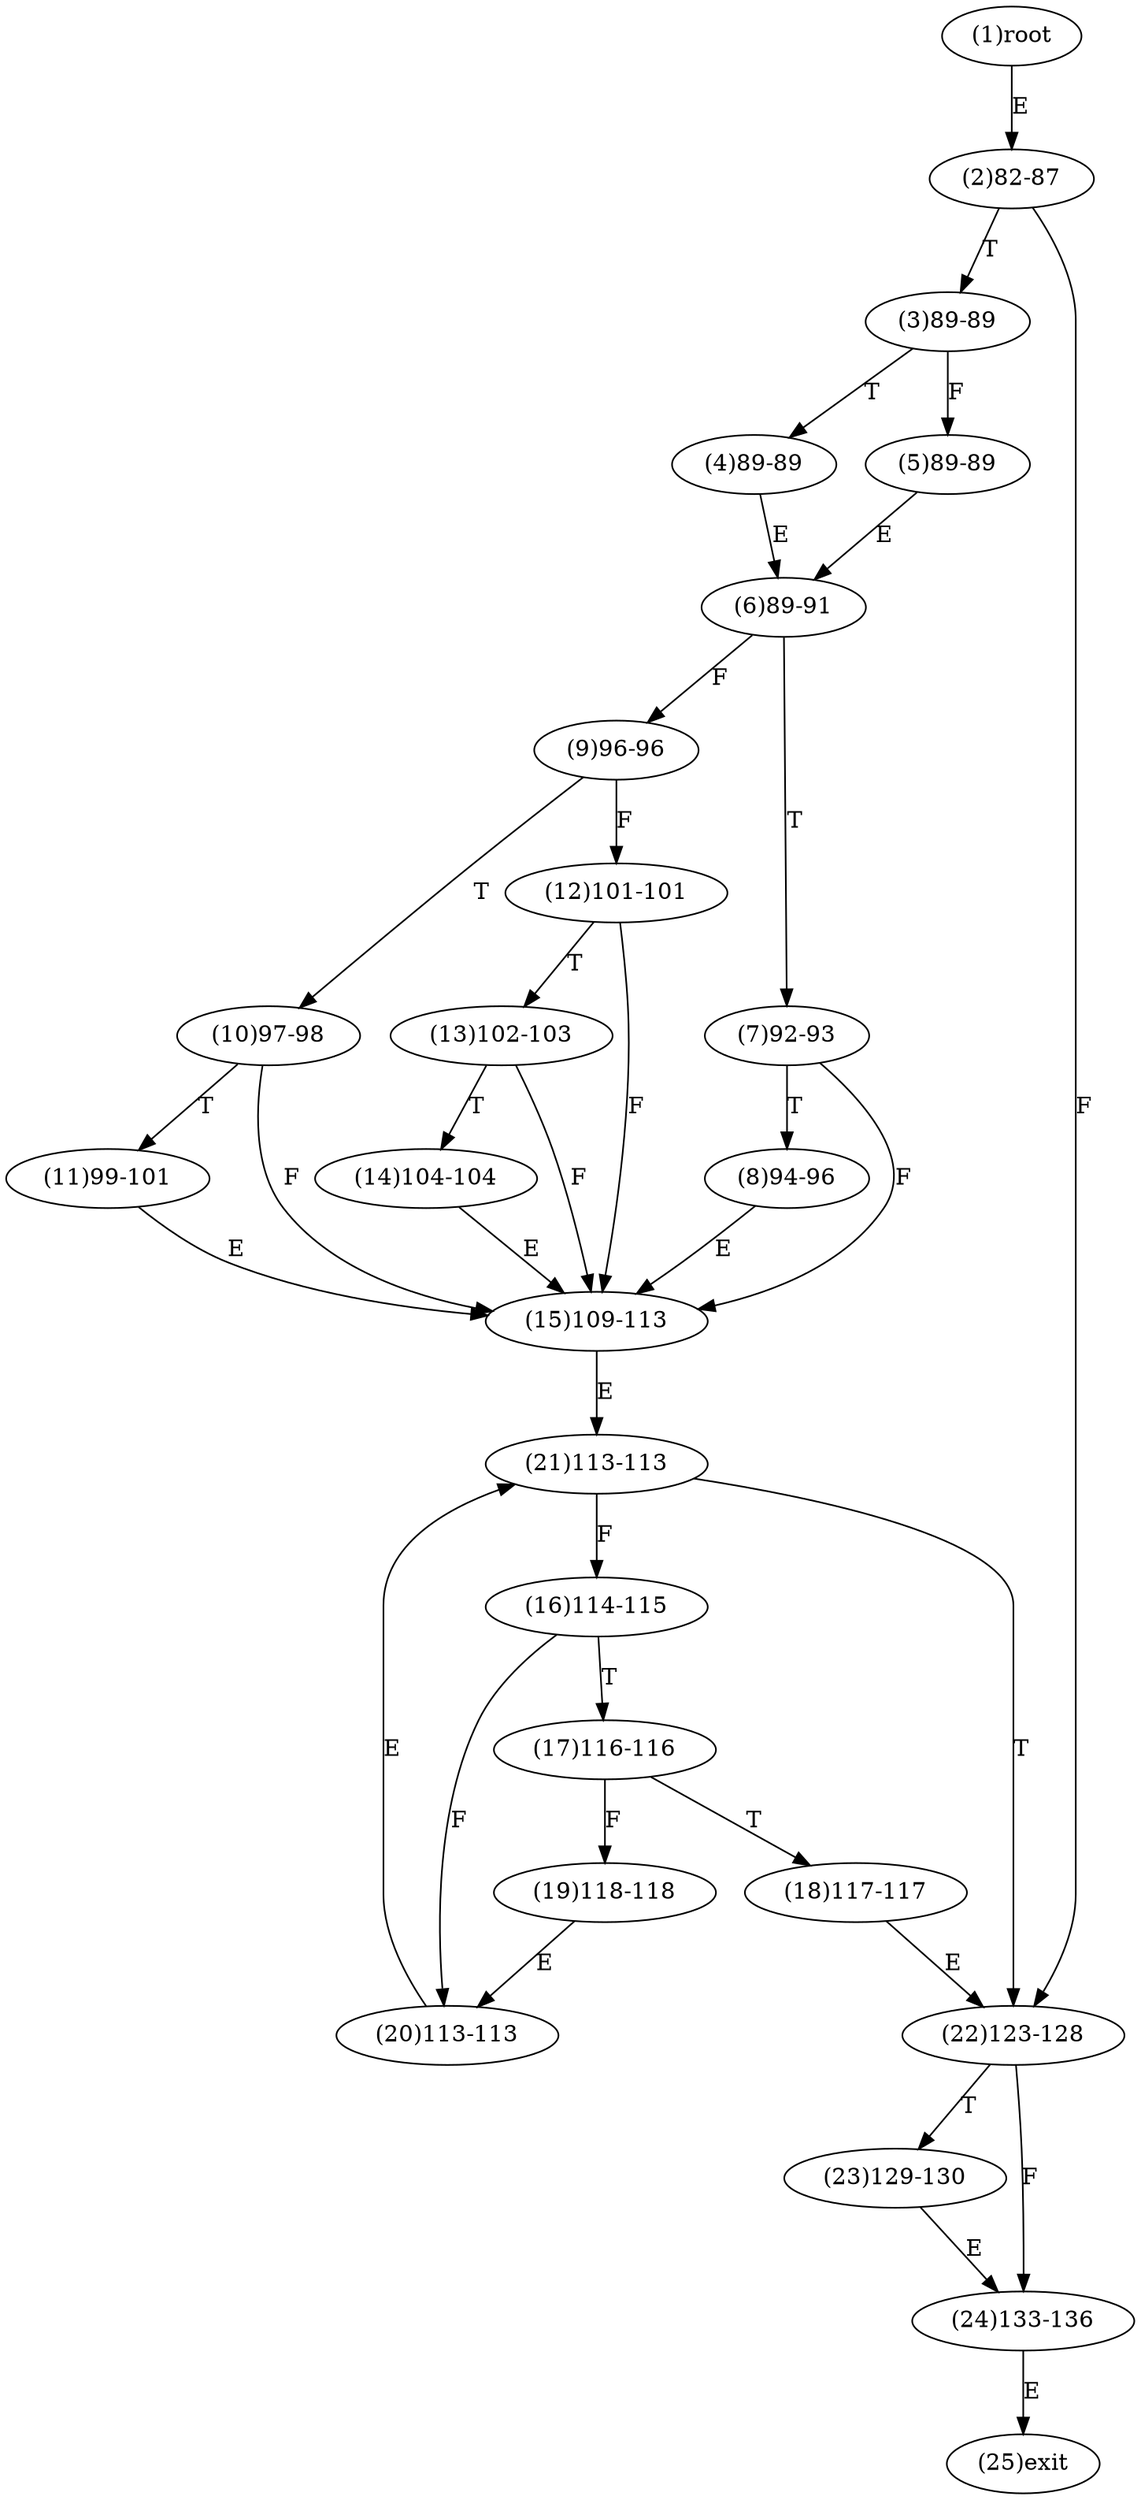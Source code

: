 digraph "" { 
1[ label="(1)root"];
2[ label="(2)82-87"];
3[ label="(3)89-89"];
4[ label="(4)89-89"];
5[ label="(5)89-89"];
6[ label="(6)89-91"];
7[ label="(7)92-93"];
8[ label="(8)94-96"];
9[ label="(9)96-96"];
10[ label="(10)97-98"];
11[ label="(11)99-101"];
12[ label="(12)101-101"];
13[ label="(13)102-103"];
14[ label="(14)104-104"];
15[ label="(15)109-113"];
17[ label="(17)116-116"];
16[ label="(16)114-115"];
19[ label="(19)118-118"];
18[ label="(18)117-117"];
21[ label="(21)113-113"];
20[ label="(20)113-113"];
23[ label="(23)129-130"];
22[ label="(22)123-128"];
25[ label="(25)exit"];
24[ label="(24)133-136"];
1->2[ label="E"];
2->22[ label="F"];
2->3[ label="T"];
3->5[ label="F"];
3->4[ label="T"];
4->6[ label="E"];
5->6[ label="E"];
6->9[ label="F"];
6->7[ label="T"];
7->15[ label="F"];
7->8[ label="T"];
8->15[ label="E"];
9->12[ label="F"];
9->10[ label="T"];
10->15[ label="F"];
10->11[ label="T"];
11->15[ label="E"];
12->15[ label="F"];
12->13[ label="T"];
13->15[ label="F"];
13->14[ label="T"];
14->15[ label="E"];
15->21[ label="E"];
16->20[ label="F"];
16->17[ label="T"];
17->19[ label="F"];
17->18[ label="T"];
18->22[ label="E"];
19->20[ label="E"];
20->21[ label="E"];
21->16[ label="F"];
21->22[ label="T"];
22->24[ label="F"];
22->23[ label="T"];
23->24[ label="E"];
24->25[ label="E"];
}